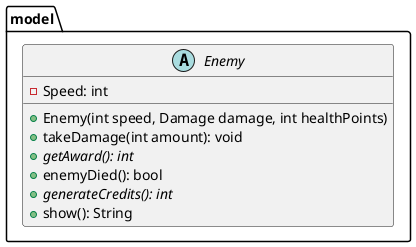 @startuml
'https://plantuml.com/class-diagram
'TODO: enemy has a Damage private
'TODO: enemy has a Health private
package model {
    abstract class Enemy {
        - Speed: int

        + Enemy(int speed, Damage damage, int healthPoints)
        + takeDamage(int amount): void
        + getAward(): int {abstract}
        + enemyDied(): bool
        + generateCredits(): int {abstract}
        + show(): String
    }
}


@enduml